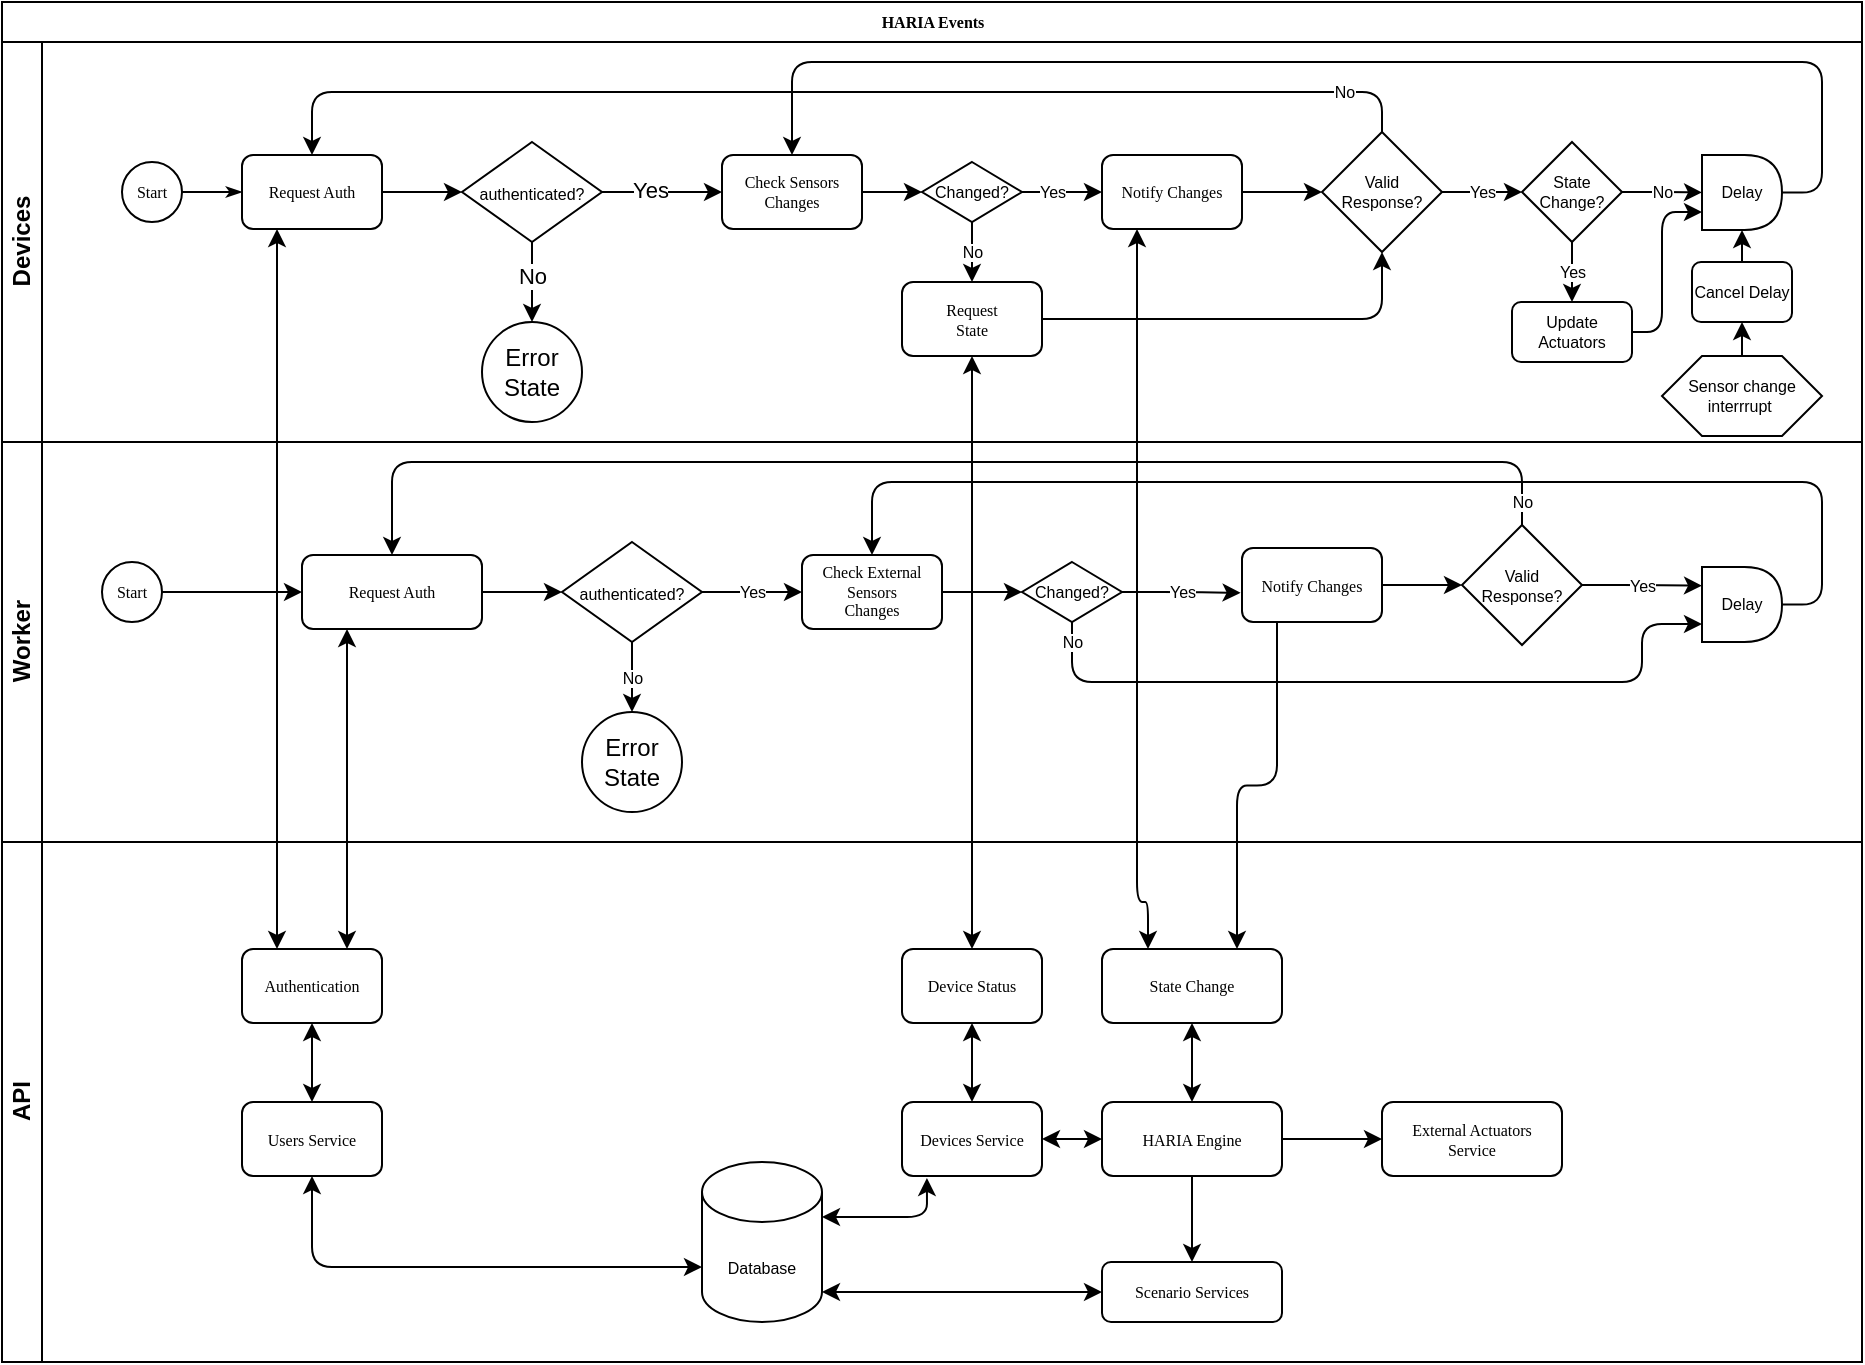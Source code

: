 <mxfile version="14.1.8" type="device"><diagram name="Page-1" id="c7488fd3-1785-93aa-aadb-54a6760d102a"><mxGraphModel dx="813" dy="470" grid="1" gridSize="10" guides="1" tooltips="1" connect="1" arrows="1" fold="1" page="1" pageScale="1" pageWidth="1100" pageHeight="850" background="#ffffff" math="0" shadow="0"><root><mxCell id="0"/><mxCell id="1" parent="0"/><mxCell id="2b4e8129b02d487f-1" value="HARIA Events" style="swimlane;html=1;childLayout=stackLayout;horizontal=1;startSize=20;horizontalStack=0;rounded=0;shadow=0;labelBackgroundColor=none;strokeWidth=1;fontFamily=Verdana;fontSize=8;align=center;" parent="1" vertex="1"><mxGeometry x="180" y="70" width="930" height="680" as="geometry"/></mxCell><mxCell id="2b4e8129b02d487f-2" value="Devices" style="swimlane;html=1;startSize=20;horizontal=0;" parent="2b4e8129b02d487f-1" vertex="1"><mxGeometry y="20" width="930" height="200" as="geometry"/></mxCell><mxCell id="2b4e8129b02d487f-18" style="edgeStyle=orthogonalEdgeStyle;rounded=0;html=1;labelBackgroundColor=none;startArrow=none;startFill=0;startSize=5;endArrow=classicThin;endFill=1;endSize=5;jettySize=auto;orthogonalLoop=1;strokeWidth=1;fontFamily=Verdana;fontSize=8" parent="2b4e8129b02d487f-2" source="2b4e8129b02d487f-5" target="2b4e8129b02d487f-6" edge="1"><mxGeometry relative="1" as="geometry"/></mxCell><mxCell id="2b4e8129b02d487f-5" value="Start" style="ellipse;whiteSpace=wrap;html=1;rounded=0;shadow=0;labelBackgroundColor=none;strokeWidth=1;fontFamily=Verdana;fontSize=8;align=center;" parent="2b4e8129b02d487f-2" vertex="1"><mxGeometry x="60" y="60" width="30" height="30" as="geometry"/></mxCell><mxCell id="sPDUSwbOZ8P1fyL3-bZW-5" style="edgeStyle=orthogonalEdgeStyle;rounded=0;orthogonalLoop=1;jettySize=auto;html=1;exitX=1;exitY=0.5;exitDx=0;exitDy=0;entryX=0;entryY=0.5;entryDx=0;entryDy=0;" edge="1" parent="2b4e8129b02d487f-2" source="2b4e8129b02d487f-6" target="sPDUSwbOZ8P1fyL3-bZW-4"><mxGeometry relative="1" as="geometry"/></mxCell><mxCell id="2b4e8129b02d487f-6" value="Request Auth" style="rounded=1;whiteSpace=wrap;html=1;shadow=0;labelBackgroundColor=none;strokeWidth=1;fontFamily=Verdana;fontSize=8;align=center;" parent="2b4e8129b02d487f-2" vertex="1"><mxGeometry x="120" y="56.5" width="70" height="37" as="geometry"/></mxCell><mxCell id="sPDUSwbOZ8P1fyL3-bZW-12" style="edgeStyle=orthogonalEdgeStyle;rounded=0;orthogonalLoop=1;jettySize=auto;html=1;exitX=1;exitY=0.5;exitDx=0;exitDy=0;" edge="1" parent="2b4e8129b02d487f-2" source="2b4e8129b02d487f-9" target="sPDUSwbOZ8P1fyL3-bZW-11"><mxGeometry relative="1" as="geometry"/></mxCell><mxCell id="2b4e8129b02d487f-9" value="Check Sensors&lt;br&gt;Changes" style="rounded=1;whiteSpace=wrap;html=1;shadow=0;labelBackgroundColor=none;strokeWidth=1;fontFamily=Verdana;fontSize=8;align=center;" parent="2b4e8129b02d487f-2" vertex="1"><mxGeometry x="360" y="56.5" width="70" height="37" as="geometry"/></mxCell><mxCell id="sPDUSwbOZ8P1fyL3-bZW-7" style="edgeStyle=orthogonalEdgeStyle;rounded=0;orthogonalLoop=1;jettySize=auto;html=1;exitX=0.5;exitY=1;exitDx=0;exitDy=0;entryX=0.5;entryY=0;entryDx=0;entryDy=0;labelPosition=right;verticalLabelPosition=top;align=left;verticalAlign=bottom;" edge="1" parent="2b4e8129b02d487f-2" source="sPDUSwbOZ8P1fyL3-bZW-4" target="sPDUSwbOZ8P1fyL3-bZW-6"><mxGeometry relative="1" as="geometry"/></mxCell><mxCell id="sPDUSwbOZ8P1fyL3-bZW-8" value="No" style="edgeLabel;html=1;align=center;verticalAlign=middle;resizable=0;points=[];" vertex="1" connectable="0" parent="sPDUSwbOZ8P1fyL3-bZW-7"><mxGeometry x="-0.187" relative="1" as="geometry"><mxPoint as="offset"/></mxGeometry></mxCell><mxCell id="sPDUSwbOZ8P1fyL3-bZW-9" style="edgeStyle=orthogonalEdgeStyle;rounded=0;orthogonalLoop=1;jettySize=auto;html=1;exitX=1;exitY=0.5;exitDx=0;exitDy=0;" edge="1" parent="2b4e8129b02d487f-2" source="sPDUSwbOZ8P1fyL3-bZW-4" target="2b4e8129b02d487f-9"><mxGeometry relative="1" as="geometry"><Array as="points"><mxPoint x="350" y="75"/><mxPoint x="350" y="75"/></Array></mxGeometry></mxCell><mxCell id="sPDUSwbOZ8P1fyL3-bZW-10" value="Yes" style="edgeLabel;html=1;align=center;verticalAlign=middle;resizable=0;points=[];" vertex="1" connectable="0" parent="sPDUSwbOZ8P1fyL3-bZW-9"><mxGeometry x="-0.2" y="1" relative="1" as="geometry"><mxPoint as="offset"/></mxGeometry></mxCell><mxCell id="sPDUSwbOZ8P1fyL3-bZW-4" value="&lt;span style=&quot;font-size: 8px&quot;&gt;authenticated?&lt;/span&gt;" style="rhombus;whiteSpace=wrap;html=1;" vertex="1" parent="2b4e8129b02d487f-2"><mxGeometry x="230" y="50" width="70" height="50" as="geometry"/></mxCell><mxCell id="sPDUSwbOZ8P1fyL3-bZW-6" value="Error State" style="ellipse;whiteSpace=wrap;html=1;aspect=fixed;" vertex="1" parent="2b4e8129b02d487f-2"><mxGeometry x="240" y="140" width="50" height="50" as="geometry"/></mxCell><mxCell id="sPDUSwbOZ8P1fyL3-bZW-13" style="edgeStyle=orthogonalEdgeStyle;rounded=0;orthogonalLoop=1;jettySize=auto;html=1;exitX=1;exitY=0.5;exitDx=0;exitDy=0;fontSize=8;" edge="1" parent="2b4e8129b02d487f-2" source="sPDUSwbOZ8P1fyL3-bZW-11" target="sPDUSwbOZ8P1fyL3-bZW-15"><mxGeometry relative="1" as="geometry"><mxPoint x="550" y="75" as="targetPoint"/></mxGeometry></mxCell><mxCell id="sPDUSwbOZ8P1fyL3-bZW-16" value="Yes" style="edgeLabel;html=1;align=center;verticalAlign=middle;resizable=0;points=[];fontSize=8;" vertex="1" connectable="0" parent="sPDUSwbOZ8P1fyL3-bZW-13"><mxGeometry x="-0.271" relative="1" as="geometry"><mxPoint as="offset"/></mxGeometry></mxCell><mxCell id="sPDUSwbOZ8P1fyL3-bZW-11" value="&lt;font style=&quot;font-size: 8px&quot;&gt;Changed?&lt;/font&gt;" style="rhombus;whiteSpace=wrap;html=1;fontSize=8;" vertex="1" parent="2b4e8129b02d487f-2"><mxGeometry x="460" y="60" width="50" height="30" as="geometry"/></mxCell><mxCell id="sPDUSwbOZ8P1fyL3-bZW-20" style="edgeStyle=orthogonalEdgeStyle;rounded=0;orthogonalLoop=1;jettySize=auto;html=1;exitX=1;exitY=0.5;exitDx=0;exitDy=0;entryX=0;entryY=0.5;entryDx=0;entryDy=0;fontSize=8;" edge="1" parent="2b4e8129b02d487f-2" source="sPDUSwbOZ8P1fyL3-bZW-15" target="sPDUSwbOZ8P1fyL3-bZW-19"><mxGeometry relative="1" as="geometry"/></mxCell><mxCell id="sPDUSwbOZ8P1fyL3-bZW-15" value="Notify Changes" style="rounded=1;whiteSpace=wrap;html=1;shadow=0;labelBackgroundColor=none;strokeWidth=1;fontFamily=Verdana;fontSize=8;align=center;" vertex="1" parent="2b4e8129b02d487f-2"><mxGeometry x="550" y="56.5" width="70" height="37" as="geometry"/></mxCell><mxCell id="sPDUSwbOZ8P1fyL3-bZW-21" style="edgeStyle=orthogonalEdgeStyle;rounded=1;orthogonalLoop=1;jettySize=auto;html=1;exitX=1;exitY=0.5;exitDx=0;exitDy=0;fontSize=8;entryX=0.5;entryY=1;entryDx=0;entryDy=0;" edge="1" parent="2b4e8129b02d487f-2" source="sPDUSwbOZ8P1fyL3-bZW-18" target="sPDUSwbOZ8P1fyL3-bZW-19"><mxGeometry relative="1" as="geometry"><mxPoint x="660" y="75" as="targetPoint"/><Array as="points"><mxPoint x="690" y="139"/></Array></mxGeometry></mxCell><mxCell id="sPDUSwbOZ8P1fyL3-bZW-18" value="Request&lt;br&gt;State" style="rounded=1;whiteSpace=wrap;html=1;shadow=0;labelBackgroundColor=none;strokeWidth=1;fontFamily=Verdana;fontSize=8;align=center;" vertex="1" parent="2b4e8129b02d487f-2"><mxGeometry x="450" y="120.0" width="70" height="37" as="geometry"/></mxCell><mxCell id="sPDUSwbOZ8P1fyL3-bZW-17" value="No" style="edgeStyle=orthogonalEdgeStyle;rounded=0;orthogonalLoop=1;jettySize=auto;html=1;exitX=0.5;exitY=1;exitDx=0;exitDy=0;fontSize=8;" edge="1" parent="2b4e8129b02d487f-2" source="sPDUSwbOZ8P1fyL3-bZW-11" target="sPDUSwbOZ8P1fyL3-bZW-18"><mxGeometry relative="1" as="geometry"><mxPoint x="520" y="100" as="targetPoint"/><Array as="points"><mxPoint x="485" y="100"/><mxPoint x="485" y="100"/></Array></mxGeometry></mxCell><mxCell id="sPDUSwbOZ8P1fyL3-bZW-24" style="edgeStyle=orthogonalEdgeStyle;rounded=1;orthogonalLoop=1;jettySize=auto;html=1;exitX=0.5;exitY=0;exitDx=0;exitDy=0;entryX=0.5;entryY=0;entryDx=0;entryDy=0;fontSize=8;" edge="1" parent="2b4e8129b02d487f-2" source="sPDUSwbOZ8P1fyL3-bZW-19" target="2b4e8129b02d487f-6"><mxGeometry relative="1" as="geometry"/></mxCell><mxCell id="sPDUSwbOZ8P1fyL3-bZW-25" value="No" style="edgeLabel;html=1;align=center;verticalAlign=middle;resizable=0;points=[];fontSize=8;" vertex="1" connectable="0" parent="sPDUSwbOZ8P1fyL3-bZW-24"><mxGeometry x="-0.867" relative="1" as="geometry"><mxPoint as="offset"/></mxGeometry></mxCell><mxCell id="sPDUSwbOZ8P1fyL3-bZW-26" value="Yes" style="edgeStyle=orthogonalEdgeStyle;rounded=0;orthogonalLoop=1;jettySize=auto;html=1;exitX=1;exitY=0.5;exitDx=0;exitDy=0;entryX=0;entryY=0.5;entryDx=0;entryDy=0;fontSize=8;" edge="1" parent="2b4e8129b02d487f-2" source="sPDUSwbOZ8P1fyL3-bZW-19" target="sPDUSwbOZ8P1fyL3-bZW-23"><mxGeometry relative="1" as="geometry"/></mxCell><mxCell id="sPDUSwbOZ8P1fyL3-bZW-19" value="Valid Response?" style="rhombus;whiteSpace=wrap;html=1;fontSize=8;" vertex="1" parent="2b4e8129b02d487f-2"><mxGeometry x="660" y="45" width="60" height="60" as="geometry"/></mxCell><mxCell id="sPDUSwbOZ8P1fyL3-bZW-29" value="Yes" style="edgeStyle=orthogonalEdgeStyle;rounded=0;orthogonalLoop=1;jettySize=auto;html=1;exitX=0.5;exitY=1;exitDx=0;exitDy=0;entryX=0.5;entryY=0;entryDx=0;entryDy=0;fontSize=8;" edge="1" parent="2b4e8129b02d487f-2" source="sPDUSwbOZ8P1fyL3-bZW-23" target="sPDUSwbOZ8P1fyL3-bZW-28"><mxGeometry relative="1" as="geometry"/></mxCell><mxCell id="sPDUSwbOZ8P1fyL3-bZW-31" value="No" style="edgeStyle=orthogonalEdgeStyle;rounded=0;orthogonalLoop=1;jettySize=auto;html=1;exitX=1;exitY=0.5;exitDx=0;exitDy=0;fontSize=8;" edge="1" parent="2b4e8129b02d487f-2" source="sPDUSwbOZ8P1fyL3-bZW-23" target="sPDUSwbOZ8P1fyL3-bZW-30"><mxGeometry relative="1" as="geometry"/></mxCell><mxCell id="sPDUSwbOZ8P1fyL3-bZW-23" value="State Change?" style="rhombus;whiteSpace=wrap;html=1;fontSize=8;" vertex="1" parent="2b4e8129b02d487f-2"><mxGeometry x="760" y="50" width="50" height="50" as="geometry"/></mxCell><mxCell id="sPDUSwbOZ8P1fyL3-bZW-37" style="edgeStyle=orthogonalEdgeStyle;rounded=1;orthogonalLoop=1;jettySize=auto;html=1;exitX=1;exitY=0.5;exitDx=0;exitDy=0;entryX=0;entryY=0.75;entryDx=0;entryDy=0;fontSize=8;" edge="1" parent="2b4e8129b02d487f-2" source="sPDUSwbOZ8P1fyL3-bZW-28" target="sPDUSwbOZ8P1fyL3-bZW-30"><mxGeometry relative="1" as="geometry"><Array as="points"><mxPoint x="830" y="145"/><mxPoint x="830" y="85"/><mxPoint x="850" y="85"/></Array></mxGeometry></mxCell><mxCell id="sPDUSwbOZ8P1fyL3-bZW-28" value="Update Actuators" style="rounded=1;whiteSpace=wrap;html=1;fontSize=8;" vertex="1" parent="2b4e8129b02d487f-2"><mxGeometry x="755" y="130" width="60" height="30" as="geometry"/></mxCell><mxCell id="sPDUSwbOZ8P1fyL3-bZW-32" style="edgeStyle=orthogonalEdgeStyle;rounded=1;orthogonalLoop=1;jettySize=auto;html=1;exitX=1;exitY=0.5;exitDx=0;exitDy=0;entryX=0.5;entryY=0;entryDx=0;entryDy=0;fontSize=8;" edge="1" parent="2b4e8129b02d487f-2" source="sPDUSwbOZ8P1fyL3-bZW-30" target="2b4e8129b02d487f-9"><mxGeometry relative="1" as="geometry"><Array as="points"><mxPoint x="910" y="75"/><mxPoint x="910" y="10"/><mxPoint x="395" y="10"/></Array></mxGeometry></mxCell><mxCell id="sPDUSwbOZ8P1fyL3-bZW-30" value="Delay" style="shape=delay;whiteSpace=wrap;html=1;fontSize=8;" vertex="1" parent="2b4e8129b02d487f-2"><mxGeometry x="850" y="56.5" width="40" height="37.5" as="geometry"/></mxCell><mxCell id="sPDUSwbOZ8P1fyL3-bZW-35" style="edgeStyle=orthogonalEdgeStyle;rounded=0;orthogonalLoop=1;jettySize=auto;html=1;exitX=0.5;exitY=0;exitDx=0;exitDy=0;entryX=0.5;entryY=1;entryDx=0;entryDy=0;fontSize=8;" edge="1" parent="2b4e8129b02d487f-2" source="sPDUSwbOZ8P1fyL3-bZW-33" target="sPDUSwbOZ8P1fyL3-bZW-34"><mxGeometry relative="1" as="geometry"/></mxCell><mxCell id="sPDUSwbOZ8P1fyL3-bZW-33" value="Sensor change interrrupt&amp;nbsp;" style="shape=hexagon;perimeter=hexagonPerimeter2;whiteSpace=wrap;html=1;fixedSize=1;fontSize=8;" vertex="1" parent="2b4e8129b02d487f-2"><mxGeometry x="830" y="157" width="80" height="40" as="geometry"/></mxCell><mxCell id="sPDUSwbOZ8P1fyL3-bZW-36" style="edgeStyle=orthogonalEdgeStyle;rounded=0;orthogonalLoop=1;jettySize=auto;html=1;exitX=0.5;exitY=0;exitDx=0;exitDy=0;entryX=0.5;entryY=1;entryDx=0;entryDy=0;fontSize=8;" edge="1" parent="2b4e8129b02d487f-2" source="sPDUSwbOZ8P1fyL3-bZW-34" target="sPDUSwbOZ8P1fyL3-bZW-30"><mxGeometry relative="1" as="geometry"/></mxCell><mxCell id="sPDUSwbOZ8P1fyL3-bZW-34" value="Cancel Delay" style="rounded=1;whiteSpace=wrap;html=1;fontSize=8;" vertex="1" parent="2b4e8129b02d487f-2"><mxGeometry x="845" y="110" width="50" height="30" as="geometry"/></mxCell><mxCell id="2b4e8129b02d487f-3" value="Worker" style="swimlane;html=1;startSize=20;horizontal=0;" parent="2b4e8129b02d487f-1" vertex="1"><mxGeometry y="220" width="930" height="200" as="geometry"/></mxCell><mxCell id="sPDUSwbOZ8P1fyL3-bZW-44" style="edgeStyle=orthogonalEdgeStyle;rounded=1;orthogonalLoop=1;jettySize=auto;html=1;exitX=1;exitY=0.5;exitDx=0;exitDy=0;entryX=0;entryY=0.5;entryDx=0;entryDy=0;startArrow=none;startFill=0;fontSize=8;" edge="1" parent="2b4e8129b02d487f-3" source="sPDUSwbOZ8P1fyL3-bZW-42" target="sPDUSwbOZ8P1fyL3-bZW-43"><mxGeometry relative="1" as="geometry"/></mxCell><mxCell id="sPDUSwbOZ8P1fyL3-bZW-42" value="Start" style="ellipse;whiteSpace=wrap;html=1;rounded=0;shadow=0;labelBackgroundColor=none;strokeWidth=1;fontFamily=Verdana;fontSize=8;align=center;" vertex="1" parent="2b4e8129b02d487f-3"><mxGeometry x="50" y="60" width="30" height="30" as="geometry"/></mxCell><mxCell id="sPDUSwbOZ8P1fyL3-bZW-48" style="edgeStyle=orthogonalEdgeStyle;rounded=1;orthogonalLoop=1;jettySize=auto;html=1;exitX=1;exitY=0.5;exitDx=0;exitDy=0;entryX=0;entryY=0.5;entryDx=0;entryDy=0;startArrow=none;startFill=0;fontSize=8;" edge="1" parent="2b4e8129b02d487f-3" source="sPDUSwbOZ8P1fyL3-bZW-43" target="sPDUSwbOZ8P1fyL3-bZW-46"><mxGeometry relative="1" as="geometry"/></mxCell><mxCell id="sPDUSwbOZ8P1fyL3-bZW-43" value="Request Auth" style="rounded=1;whiteSpace=wrap;html=1;shadow=0;labelBackgroundColor=none;strokeWidth=1;fontFamily=Verdana;fontSize=8;align=center;" vertex="1" parent="2b4e8129b02d487f-3"><mxGeometry x="150" y="56.5" width="90" height="37" as="geometry"/></mxCell><mxCell id="sPDUSwbOZ8P1fyL3-bZW-49" value="No" style="edgeStyle=orthogonalEdgeStyle;rounded=1;orthogonalLoop=1;jettySize=auto;html=1;exitX=0.5;exitY=1;exitDx=0;exitDy=0;entryX=0.5;entryY=0;entryDx=0;entryDy=0;startArrow=none;startFill=0;fontSize=8;" edge="1" parent="2b4e8129b02d487f-3" source="sPDUSwbOZ8P1fyL3-bZW-46" target="sPDUSwbOZ8P1fyL3-bZW-47"><mxGeometry relative="1" as="geometry"/></mxCell><mxCell id="sPDUSwbOZ8P1fyL3-bZW-51" value="Yes" style="edgeStyle=orthogonalEdgeStyle;rounded=1;orthogonalLoop=1;jettySize=auto;html=1;exitX=1;exitY=0.5;exitDx=0;exitDy=0;entryX=0;entryY=0.5;entryDx=0;entryDy=0;startArrow=none;startFill=0;fontSize=8;" edge="1" parent="2b4e8129b02d487f-3" source="sPDUSwbOZ8P1fyL3-bZW-46" target="sPDUSwbOZ8P1fyL3-bZW-50"><mxGeometry relative="1" as="geometry"/></mxCell><mxCell id="sPDUSwbOZ8P1fyL3-bZW-46" value="&lt;span style=&quot;font-size: 8px&quot;&gt;authenticated?&lt;/span&gt;" style="rhombus;whiteSpace=wrap;html=1;" vertex="1" parent="2b4e8129b02d487f-3"><mxGeometry x="280" y="50" width="70" height="50" as="geometry"/></mxCell><mxCell id="sPDUSwbOZ8P1fyL3-bZW-47" value="Error State" style="ellipse;whiteSpace=wrap;html=1;aspect=fixed;" vertex="1" parent="2b4e8129b02d487f-3"><mxGeometry x="290" y="135" width="50" height="50" as="geometry"/></mxCell><mxCell id="sPDUSwbOZ8P1fyL3-bZW-54" style="edgeStyle=orthogonalEdgeStyle;rounded=1;orthogonalLoop=1;jettySize=auto;html=1;exitX=1;exitY=0.5;exitDx=0;exitDy=0;entryX=0;entryY=0.5;entryDx=0;entryDy=0;startArrow=none;startFill=0;fontSize=8;" edge="1" parent="2b4e8129b02d487f-3" source="sPDUSwbOZ8P1fyL3-bZW-50" target="sPDUSwbOZ8P1fyL3-bZW-53"><mxGeometry relative="1" as="geometry"/></mxCell><mxCell id="sPDUSwbOZ8P1fyL3-bZW-50" value="Check External Sensors&lt;br&gt;Changes" style="rounded=1;whiteSpace=wrap;html=1;shadow=0;labelBackgroundColor=none;strokeWidth=1;fontFamily=Verdana;fontSize=8;align=center;" vertex="1" parent="2b4e8129b02d487f-3"><mxGeometry x="400" y="56.5" width="70" height="37" as="geometry"/></mxCell><mxCell id="sPDUSwbOZ8P1fyL3-bZW-56" value="No" style="edgeStyle=orthogonalEdgeStyle;rounded=1;orthogonalLoop=1;jettySize=auto;html=1;exitX=0.5;exitY=1;exitDx=0;exitDy=0;entryX=0;entryY=0.75;entryDx=0;entryDy=0;startArrow=none;startFill=0;fontSize=8;" edge="1" parent="2b4e8129b02d487f-3" source="sPDUSwbOZ8P1fyL3-bZW-53" target="sPDUSwbOZ8P1fyL3-bZW-55"><mxGeometry x="-0.948" relative="1" as="geometry"><Array as="points"><mxPoint x="535" y="120"/><mxPoint x="820" y="120"/><mxPoint x="820" y="91"/><mxPoint x="850" y="91"/></Array><mxPoint as="offset"/></mxGeometry></mxCell><mxCell id="sPDUSwbOZ8P1fyL3-bZW-59" value="Yes" style="edgeStyle=orthogonalEdgeStyle;rounded=1;orthogonalLoop=1;jettySize=auto;html=1;exitX=1;exitY=0.5;exitDx=0;exitDy=0;entryX=-0.01;entryY=0.606;entryDx=0;entryDy=0;entryPerimeter=0;startArrow=none;startFill=0;fontSize=8;" edge="1" parent="2b4e8129b02d487f-3" source="sPDUSwbOZ8P1fyL3-bZW-53" target="sPDUSwbOZ8P1fyL3-bZW-58"><mxGeometry relative="1" as="geometry"/></mxCell><mxCell id="sPDUSwbOZ8P1fyL3-bZW-53" value="&lt;font style=&quot;font-size: 8px&quot;&gt;Changed?&lt;/font&gt;" style="rhombus;whiteSpace=wrap;html=1;fontSize=8;" vertex="1" parent="2b4e8129b02d487f-3"><mxGeometry x="510" y="60" width="50" height="30" as="geometry"/></mxCell><mxCell id="sPDUSwbOZ8P1fyL3-bZW-57" style="edgeStyle=orthogonalEdgeStyle;rounded=1;orthogonalLoop=1;jettySize=auto;html=1;exitX=1;exitY=0.5;exitDx=0;exitDy=0;entryX=0.5;entryY=0;entryDx=0;entryDy=0;startArrow=none;startFill=0;fontSize=8;" edge="1" parent="2b4e8129b02d487f-3" source="sPDUSwbOZ8P1fyL3-bZW-55" target="sPDUSwbOZ8P1fyL3-bZW-50"><mxGeometry relative="1" as="geometry"><Array as="points"><mxPoint x="910" y="81"/><mxPoint x="910" y="20"/><mxPoint x="435" y="20"/></Array></mxGeometry></mxCell><mxCell id="sPDUSwbOZ8P1fyL3-bZW-55" value="Delay" style="shape=delay;whiteSpace=wrap;html=1;fontSize=8;" vertex="1" parent="2b4e8129b02d487f-3"><mxGeometry x="850" y="62.5" width="40" height="37.5" as="geometry"/></mxCell><mxCell id="sPDUSwbOZ8P1fyL3-bZW-88" style="edgeStyle=orthogonalEdgeStyle;rounded=1;orthogonalLoop=1;jettySize=auto;html=1;exitX=1;exitY=0.5;exitDx=0;exitDy=0;entryX=0;entryY=0.5;entryDx=0;entryDy=0;startArrow=none;startFill=0;fontSize=8;" edge="1" parent="2b4e8129b02d487f-3" source="sPDUSwbOZ8P1fyL3-bZW-58" target="sPDUSwbOZ8P1fyL3-bZW-87"><mxGeometry relative="1" as="geometry"/></mxCell><mxCell id="sPDUSwbOZ8P1fyL3-bZW-58" value="Notify Changes" style="rounded=1;whiteSpace=wrap;html=1;shadow=0;labelBackgroundColor=none;strokeWidth=1;fontFamily=Verdana;fontSize=8;align=center;" vertex="1" parent="2b4e8129b02d487f-3"><mxGeometry x="620" y="53" width="70" height="37" as="geometry"/></mxCell><mxCell id="sPDUSwbOZ8P1fyL3-bZW-89" value="Yes" style="edgeStyle=orthogonalEdgeStyle;rounded=1;orthogonalLoop=1;jettySize=auto;html=1;exitX=1;exitY=0.5;exitDx=0;exitDy=0;entryX=0;entryY=0.25;entryDx=0;entryDy=0;startArrow=none;startFill=0;fontSize=8;" edge="1" parent="2b4e8129b02d487f-3" source="sPDUSwbOZ8P1fyL3-bZW-87" target="sPDUSwbOZ8P1fyL3-bZW-55"><mxGeometry relative="1" as="geometry"/></mxCell><mxCell id="sPDUSwbOZ8P1fyL3-bZW-90" value="No" style="edgeStyle=orthogonalEdgeStyle;rounded=1;orthogonalLoop=1;jettySize=auto;html=1;exitX=0.5;exitY=0;exitDx=0;exitDy=0;entryX=0.5;entryY=0;entryDx=0;entryDy=0;startArrow=none;startFill=0;fontSize=8;" edge="1" parent="2b4e8129b02d487f-3" source="sPDUSwbOZ8P1fyL3-bZW-87" target="sPDUSwbOZ8P1fyL3-bZW-43"><mxGeometry x="-0.964" relative="1" as="geometry"><Array as="points"><mxPoint x="760" y="10"/><mxPoint x="195" y="10"/></Array><mxPoint as="offset"/></mxGeometry></mxCell><mxCell id="sPDUSwbOZ8P1fyL3-bZW-87" value="Valid Response?" style="rhombus;whiteSpace=wrap;html=1;fontSize=8;" vertex="1" parent="2b4e8129b02d487f-3"><mxGeometry x="730" y="41.5" width="60" height="60" as="geometry"/></mxCell><mxCell id="sPDUSwbOZ8P1fyL3-bZW-2" style="edgeStyle=orthogonalEdgeStyle;rounded=0;orthogonalLoop=1;jettySize=auto;html=1;exitX=0.25;exitY=1;exitDx=0;exitDy=0;entryX=0.25;entryY=0;entryDx=0;entryDy=0;startArrow=classic;startFill=1;" edge="1" parent="2b4e8129b02d487f-1" source="2b4e8129b02d487f-6" target="sPDUSwbOZ8P1fyL3-bZW-1"><mxGeometry relative="1" as="geometry"/></mxCell><mxCell id="sPDUSwbOZ8P1fyL3-bZW-39" style="edgeStyle=orthogonalEdgeStyle;rounded=0;orthogonalLoop=1;jettySize=auto;html=1;exitX=0.5;exitY=1;exitDx=0;exitDy=0;entryX=0.5;entryY=0;entryDx=0;entryDy=0;fontSize=8;startArrow=classic;startFill=1;" edge="1" parent="2b4e8129b02d487f-1" source="sPDUSwbOZ8P1fyL3-bZW-18" target="2b4e8129b02d487f-17"><mxGeometry relative="1" as="geometry"><Array as="points"><mxPoint x="485" y="240"/><mxPoint x="485" y="240"/></Array></mxGeometry></mxCell><mxCell id="sPDUSwbOZ8P1fyL3-bZW-45" style="edgeStyle=orthogonalEdgeStyle;rounded=1;orthogonalLoop=1;jettySize=auto;html=1;exitX=0.25;exitY=1;exitDx=0;exitDy=0;entryX=0.75;entryY=0;entryDx=0;entryDy=0;startArrow=classic;startFill=1;fontSize=8;" edge="1" parent="2b4e8129b02d487f-1" source="sPDUSwbOZ8P1fyL3-bZW-43" target="sPDUSwbOZ8P1fyL3-bZW-1"><mxGeometry relative="1" as="geometry"/></mxCell><mxCell id="sPDUSwbOZ8P1fyL3-bZW-65" style="edgeStyle=orthogonalEdgeStyle;rounded=1;orthogonalLoop=1;jettySize=auto;html=1;exitX=0.25;exitY=1;exitDx=0;exitDy=0;entryX=0.25;entryY=0;entryDx=0;entryDy=0;startArrow=classic;startFill=1;fontSize=8;" edge="1" parent="2b4e8129b02d487f-1" source="sPDUSwbOZ8P1fyL3-bZW-15" target="sPDUSwbOZ8P1fyL3-bZW-63"><mxGeometry relative="1" as="geometry"><Array as="points"><mxPoint x="568" y="450"/><mxPoint x="573" y="450"/><mxPoint x="573" y="473"/></Array></mxGeometry></mxCell><mxCell id="sPDUSwbOZ8P1fyL3-bZW-66" style="edgeStyle=orthogonalEdgeStyle;rounded=1;orthogonalLoop=1;jettySize=auto;html=1;exitX=0.25;exitY=1;exitDx=0;exitDy=0;entryX=0.75;entryY=0;entryDx=0;entryDy=0;startArrow=none;startFill=0;fontSize=8;" edge="1" parent="2b4e8129b02d487f-1" source="sPDUSwbOZ8P1fyL3-bZW-58" target="sPDUSwbOZ8P1fyL3-bZW-63"><mxGeometry relative="1" as="geometry"/></mxCell><mxCell id="2b4e8129b02d487f-4" value="API" style="swimlane;html=1;startSize=20;horizontal=0;" parent="2b4e8129b02d487f-1" vertex="1"><mxGeometry y="420" width="930" height="260" as="geometry"/></mxCell><mxCell id="sPDUSwbOZ8P1fyL3-bZW-75" style="edgeStyle=orthogonalEdgeStyle;rounded=1;orthogonalLoop=1;jettySize=auto;html=1;exitX=0.5;exitY=1;exitDx=0;exitDy=0;startArrow=classic;startFill=1;fontSize=8;" edge="1" parent="2b4e8129b02d487f-4" source="2b4e8129b02d487f-17" target="sPDUSwbOZ8P1fyL3-bZW-74"><mxGeometry relative="1" as="geometry"/></mxCell><mxCell id="2b4e8129b02d487f-17" value="Device Status" style="rounded=1;whiteSpace=wrap;html=1;shadow=0;labelBackgroundColor=none;strokeWidth=1;fontFamily=Verdana;fontSize=8;align=center;" parent="2b4e8129b02d487f-4" vertex="1"><mxGeometry x="450" y="53.5" width="70" height="37" as="geometry"/></mxCell><mxCell id="sPDUSwbOZ8P1fyL3-bZW-72" style="edgeStyle=orthogonalEdgeStyle;rounded=1;orthogonalLoop=1;jettySize=auto;html=1;exitX=0.5;exitY=1;exitDx=0;exitDy=0;entryX=0.5;entryY=0;entryDx=0;entryDy=0;startArrow=classic;startFill=1;fontSize=8;" edge="1" parent="2b4e8129b02d487f-4" source="sPDUSwbOZ8P1fyL3-bZW-1" target="sPDUSwbOZ8P1fyL3-bZW-71"><mxGeometry relative="1" as="geometry"/></mxCell><mxCell id="sPDUSwbOZ8P1fyL3-bZW-1" value="Authentication" style="rounded=1;whiteSpace=wrap;html=1;shadow=0;labelBackgroundColor=none;strokeWidth=1;fontFamily=Verdana;fontSize=8;align=center;" vertex="1" parent="2b4e8129b02d487f-4"><mxGeometry x="120" y="53.5" width="70" height="37" as="geometry"/></mxCell><mxCell id="sPDUSwbOZ8P1fyL3-bZW-78" style="edgeStyle=orthogonalEdgeStyle;rounded=1;orthogonalLoop=1;jettySize=auto;html=1;exitX=0.5;exitY=1;exitDx=0;exitDy=0;startArrow=classic;startFill=1;fontSize=8;" edge="1" parent="2b4e8129b02d487f-4" source="sPDUSwbOZ8P1fyL3-bZW-63" target="sPDUSwbOZ8P1fyL3-bZW-77"><mxGeometry relative="1" as="geometry"/></mxCell><mxCell id="sPDUSwbOZ8P1fyL3-bZW-63" value="State Change" style="rounded=1;whiteSpace=wrap;html=1;shadow=0;labelBackgroundColor=none;strokeWidth=1;fontFamily=Verdana;fontSize=8;align=center;" vertex="1" parent="2b4e8129b02d487f-4"><mxGeometry x="550" y="53.5" width="90" height="37" as="geometry"/></mxCell><mxCell id="sPDUSwbOZ8P1fyL3-bZW-68" value="Database" style="shape=cylinder3;whiteSpace=wrap;html=1;boundedLbl=1;backgroundOutline=1;size=15;fontSize=8;" vertex="1" parent="2b4e8129b02d487f-4"><mxGeometry x="350" y="160" width="60" height="80" as="geometry"/></mxCell><mxCell id="sPDUSwbOZ8P1fyL3-bZW-73" style="edgeStyle=orthogonalEdgeStyle;rounded=1;orthogonalLoop=1;jettySize=auto;html=1;exitX=0.5;exitY=1;exitDx=0;exitDy=0;entryX=0;entryY=0;entryDx=0;entryDy=52.5;entryPerimeter=0;startArrow=classic;startFill=1;fontSize=8;" edge="1" parent="2b4e8129b02d487f-4" source="sPDUSwbOZ8P1fyL3-bZW-71" target="sPDUSwbOZ8P1fyL3-bZW-68"><mxGeometry relative="1" as="geometry"/></mxCell><mxCell id="sPDUSwbOZ8P1fyL3-bZW-71" value="Users Service" style="rounded=1;whiteSpace=wrap;html=1;shadow=0;labelBackgroundColor=none;strokeWidth=1;fontFamily=Verdana;fontSize=8;align=center;" vertex="1" parent="2b4e8129b02d487f-4"><mxGeometry x="120" y="130" width="70" height="37" as="geometry"/></mxCell><mxCell id="sPDUSwbOZ8P1fyL3-bZW-76" style="edgeStyle=orthogonalEdgeStyle;rounded=1;orthogonalLoop=1;jettySize=auto;html=1;exitX=0.178;exitY=1.027;exitDx=0;exitDy=0;entryX=1;entryY=0;entryDx=0;entryDy=27.5;entryPerimeter=0;startArrow=classic;startFill=1;fontSize=8;exitPerimeter=0;" edge="1" parent="2b4e8129b02d487f-4" source="sPDUSwbOZ8P1fyL3-bZW-74" target="sPDUSwbOZ8P1fyL3-bZW-68"><mxGeometry relative="1" as="geometry"><Array as="points"><mxPoint x="462" y="187"/></Array></mxGeometry></mxCell><mxCell id="sPDUSwbOZ8P1fyL3-bZW-74" value="Devices Service" style="rounded=1;whiteSpace=wrap;html=1;shadow=0;labelBackgroundColor=none;strokeWidth=1;fontFamily=Verdana;fontSize=8;align=center;" vertex="1" parent="2b4e8129b02d487f-4"><mxGeometry x="450" y="130" width="70" height="37" as="geometry"/></mxCell><mxCell id="sPDUSwbOZ8P1fyL3-bZW-83" style="edgeStyle=orthogonalEdgeStyle;rounded=1;orthogonalLoop=1;jettySize=auto;html=1;exitX=0;exitY=0.5;exitDx=0;exitDy=0;entryX=1;entryY=0.5;entryDx=0;entryDy=0;startArrow=classic;startFill=1;fontSize=8;" edge="1" parent="2b4e8129b02d487f-4" source="sPDUSwbOZ8P1fyL3-bZW-77" target="sPDUSwbOZ8P1fyL3-bZW-74"><mxGeometry relative="1" as="geometry"/></mxCell><mxCell id="sPDUSwbOZ8P1fyL3-bZW-96" style="edgeStyle=orthogonalEdgeStyle;rounded=1;orthogonalLoop=1;jettySize=auto;html=1;exitX=0.5;exitY=1;exitDx=0;exitDy=0;startArrow=none;startFill=0;fontSize=8;" edge="1" parent="2b4e8129b02d487f-4" source="sPDUSwbOZ8P1fyL3-bZW-77" target="sPDUSwbOZ8P1fyL3-bZW-85"><mxGeometry relative="1" as="geometry"/></mxCell><mxCell id="sPDUSwbOZ8P1fyL3-bZW-97" style="edgeStyle=orthogonalEdgeStyle;rounded=1;orthogonalLoop=1;jettySize=auto;html=1;exitX=1;exitY=0.5;exitDx=0;exitDy=0;entryX=0;entryY=0.5;entryDx=0;entryDy=0;startArrow=none;startFill=0;fontSize=8;" edge="1" parent="2b4e8129b02d487f-4" source="sPDUSwbOZ8P1fyL3-bZW-77" target="sPDUSwbOZ8P1fyL3-bZW-91"><mxGeometry relative="1" as="geometry"/></mxCell><mxCell id="sPDUSwbOZ8P1fyL3-bZW-77" value="HARIA Engine" style="rounded=1;whiteSpace=wrap;html=1;shadow=0;labelBackgroundColor=none;strokeWidth=1;fontFamily=Verdana;fontSize=8;align=center;" vertex="1" parent="2b4e8129b02d487f-4"><mxGeometry x="550" y="130" width="90" height="37" as="geometry"/></mxCell><mxCell id="sPDUSwbOZ8P1fyL3-bZW-95" style="edgeStyle=orthogonalEdgeStyle;rounded=1;orthogonalLoop=1;jettySize=auto;html=1;exitX=0;exitY=0.5;exitDx=0;exitDy=0;entryX=1;entryY=1;entryDx=0;entryDy=-15;entryPerimeter=0;startArrow=classic;startFill=1;fontSize=8;" edge="1" parent="2b4e8129b02d487f-4" source="sPDUSwbOZ8P1fyL3-bZW-85" target="sPDUSwbOZ8P1fyL3-bZW-68"><mxGeometry relative="1" as="geometry"/></mxCell><mxCell id="sPDUSwbOZ8P1fyL3-bZW-85" value="Scenario Services" style="rounded=1;whiteSpace=wrap;html=1;shadow=0;labelBackgroundColor=none;strokeWidth=1;fontFamily=Verdana;fontSize=8;align=center;" vertex="1" parent="2b4e8129b02d487f-4"><mxGeometry x="550" y="210" width="90" height="30" as="geometry"/></mxCell><mxCell id="sPDUSwbOZ8P1fyL3-bZW-91" value="External Actuators&lt;br&gt;Service" style="rounded=1;whiteSpace=wrap;html=1;shadow=0;labelBackgroundColor=none;strokeWidth=1;fontFamily=Verdana;fontSize=8;align=center;" vertex="1" parent="2b4e8129b02d487f-4"><mxGeometry x="690" y="130" width="90" height="37" as="geometry"/></mxCell></root></mxGraphModel></diagram></mxfile>